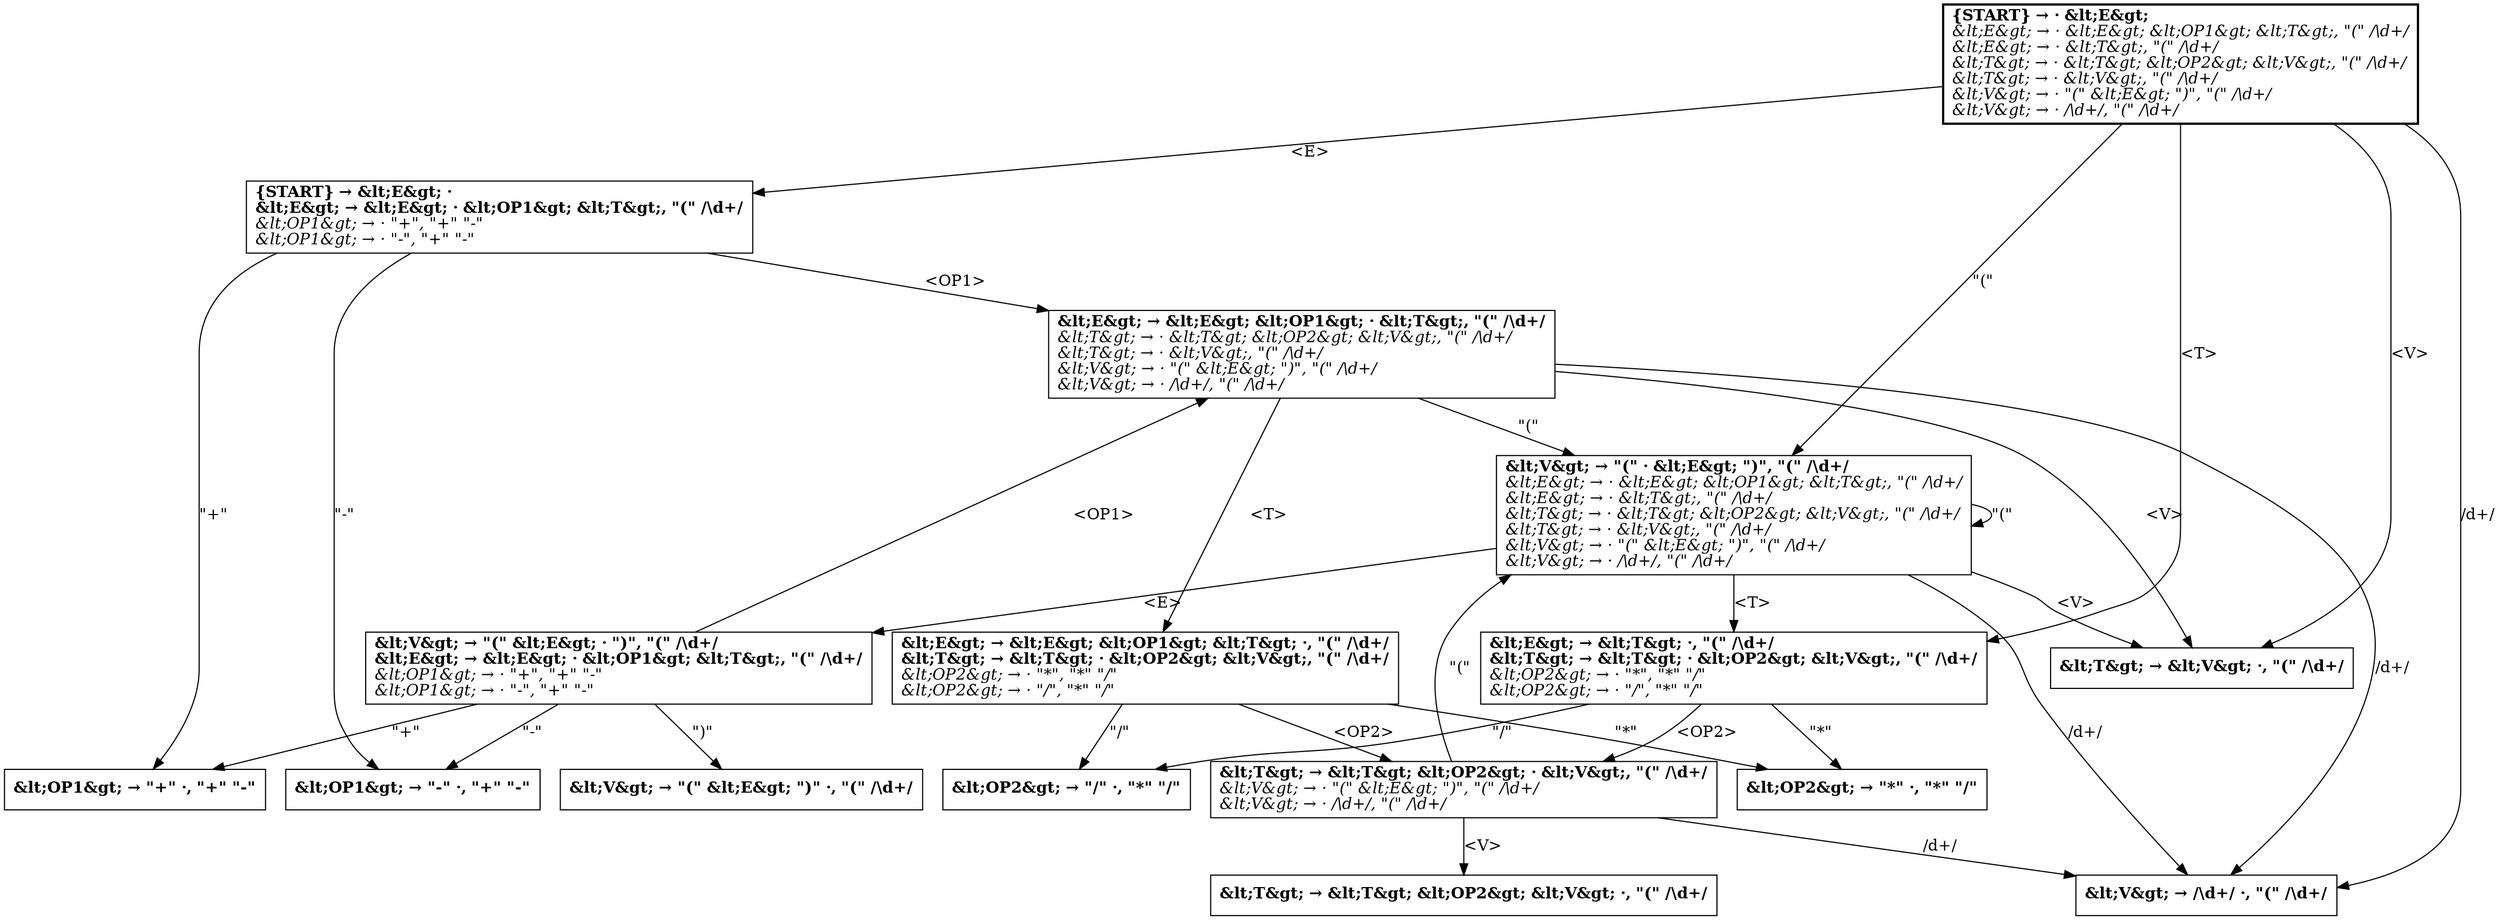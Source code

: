 digraph LALR_Collection {
	node[shape=box];

	1 [penwidth=2
	label=<<b>
	{START} → · &amp;lt;E&amp;gt;<br align="left" />
	</b><i>
	&amp;lt;E&amp;gt; → · &amp;lt;E&amp;gt; &amp;lt;OP1&amp;gt; &amp;lt;T&amp;gt;, "(" /\d+/<br align="left" />
	&amp;lt;E&amp;gt; → · &amp;lt;T&amp;gt;, "(" /\d+/<br align="left" />
	&amp;lt;T&amp;gt; → · &amp;lt;T&amp;gt; &amp;lt;OP2&amp;gt; &amp;lt;V&amp;gt;, "(" /\d+/<br align="left" />
	&amp;lt;T&amp;gt; → · &amp;lt;V&amp;gt;, "(" /\d+/<br align="left" />
	&amp;lt;V&amp;gt; → · "(" &amp;lt;E&amp;gt; ")", "(" /\d+/<br align="left" />
	&amp;lt;V&amp;gt; → · /\d+/, "(" /\d+/<br align="left" />
	</i>>];

	1 -> 2 [label="<E>"];
	1 -> 3 [label="<T>"];
	1 -> 4 [label="<V>"];
	1 -> 5 [label="\"(\""];
	1 -> 6 [label="/\d+/"];

	2 [label=<<b>
	{START} → &amp;lt;E&amp;gt; ·<br align="left" />
	&amp;lt;E&amp;gt; → &amp;lt;E&amp;gt; · &amp;lt;OP1&amp;gt; &amp;lt;T&amp;gt;, "(" /\d+/<br align="left" />
	</b><i>
	&amp;lt;OP1&amp;gt; → · "+", "+" "-"<br align="left" />
	&amp;lt;OP1&amp;gt; → · "-", "+" "-"<br align="left" />
	</i>>];

	2 -> 7 [label="<OP1>"];
	2 -> 8 [label="\"+\""];
	2 -> 9 [label="\"-\""];

	4 [label=<<b>
	&amp;lt;T&amp;gt; → &amp;lt;V&amp;gt; ·, "(" /\d+/<br align="left" />
	</b>>];

	7 [label=<<b>
	&amp;lt;E&amp;gt; → &amp;lt;E&amp;gt; &amp;lt;OP1&amp;gt; · &amp;lt;T&amp;gt;, "(" /\d+/<br align="left" />
	</b><i>
	&amp;lt;T&amp;gt; → · &amp;lt;T&amp;gt; &amp;lt;OP2&amp;gt; &amp;lt;V&amp;gt;, "(" /\d+/<br align="left" />
	&amp;lt;T&amp;gt; → · &amp;lt;V&amp;gt;, "(" /\d+/<br align="left" />
	&amp;lt;V&amp;gt; → · "(" &amp;lt;E&amp;gt; ")", "(" /\d+/<br align="left" />
	&amp;lt;V&amp;gt; → · /\d+/, "(" /\d+/<br align="left" />
	</i>>];

	7 -> 10 [label="<T>"];
	7 -> 4 [label="<V>"];
	7 -> 5 [label="\"(\""];
	7 -> 6 [label="/\d+/"];

	9 [label=<<b>
	&amp;lt;OP1&amp;gt; → "-" ·, "+" "-"<br align="left" />
	</b>>];

	11 [label=<<b>
	&amp;lt;OP2&amp;gt; → "/" ·, "*" "/"<br align="left" />
	</b>>];

	3 [label=<<b>
	&amp;lt;E&amp;gt; → &amp;lt;T&amp;gt; ·, "(" /\d+/<br align="left" />
	&amp;lt;T&amp;gt; → &amp;lt;T&amp;gt; · &amp;lt;OP2&amp;gt; &amp;lt;V&amp;gt;, "(" /\d+/<br align="left" />
	</b><i>
	&amp;lt;OP2&amp;gt; → · "*", "*" "/"<br align="left" />
	&amp;lt;OP2&amp;gt; → · "/", "*" "/"<br align="left" />
	</i>>];

	3 -> 12 [label="<OP2>"];
	3 -> 13 [label="\"*\""];
	3 -> 11 [label="\"/\""];

	12 [label=<<b>
	&amp;lt;T&amp;gt; → &amp;lt;T&amp;gt; &amp;lt;OP2&amp;gt; · &amp;lt;V&amp;gt;, "(" /\d+/<br align="left" />
	</b><i>
	&amp;lt;V&amp;gt; → · "(" &amp;lt;E&amp;gt; ")", "(" /\d+/<br align="left" />
	&amp;lt;V&amp;gt; → · /\d+/, "(" /\d+/<br align="left" />
	</i>>];

	12 -> 14 [label="<V>"];
	12 -> 5 [label="\"(\""];
	12 -> 6 [label="/\d+/"];

	13 [label=<<b>
	&amp;lt;OP2&amp;gt; → "*" ·, "*" "/"<br align="left" />
	</b>>];

	10 [label=<<b>
	&amp;lt;E&amp;gt; → &amp;lt;E&amp;gt; &amp;lt;OP1&amp;gt; &amp;lt;T&amp;gt; ·, "(" /\d+/<br align="left" />
	&amp;lt;T&amp;gt; → &amp;lt;T&amp;gt; · &amp;lt;OP2&amp;gt; &amp;lt;V&amp;gt;, "(" /\d+/<br align="left" />
	</b><i>
	&amp;lt;OP2&amp;gt; → · "*", "*" "/"<br align="left" />
	&amp;lt;OP2&amp;gt; → · "/", "*" "/"<br align="left" />
	</i>>];

	10 -> 12 [label="<OP2>"];
	10 -> 13 [label="\"*\""];
	10 -> 11 [label="\"/\""];

	14 [label=<<b>
	&amp;lt;T&amp;gt; → &amp;lt;T&amp;gt; &amp;lt;OP2&amp;gt; &amp;lt;V&amp;gt; ·, "(" /\d+/<br align="left" />
	</b>>];

	6 [label=<<b>
	&amp;lt;V&amp;gt; → /\d+/ ·, "(" /\d+/<br align="left" />
	</b>>];

	8 [label=<<b>
	&amp;lt;OP1&amp;gt; → "+" ·, "+" "-"<br align="left" />
	</b>>];

	15 [label=<<b>
	&amp;lt;V&amp;gt; → "(" &amp;lt;E&amp;gt; · ")", "(" /\d+/<br align="left" />
	&amp;lt;E&amp;gt; → &amp;lt;E&amp;gt; · &amp;lt;OP1&amp;gt; &amp;lt;T&amp;gt;, "(" /\d+/<br align="left" />
	</b><i>
	&amp;lt;OP1&amp;gt; → · "+", "+" "-"<br align="left" />
	&amp;lt;OP1&amp;gt; → · "-", "+" "-"<br align="left" />
	</i>>];

	15 -> 16 [label="\")\""];
	15 -> 7 [label="<OP1>"];
	15 -> 8 [label="\"+\""];
	15 -> 9 [label="\"-\""];

	5 [label=<<b>
	&amp;lt;V&amp;gt; → "(" · &amp;lt;E&amp;gt; ")", "(" /\d+/<br align="left" />
	</b><i>
	&amp;lt;E&amp;gt; → · &amp;lt;E&amp;gt; &amp;lt;OP1&amp;gt; &amp;lt;T&amp;gt;, "(" /\d+/<br align="left" />
	&amp;lt;E&amp;gt; → · &amp;lt;T&amp;gt;, "(" /\d+/<br align="left" />
	&amp;lt;T&amp;gt; → · &amp;lt;T&amp;gt; &amp;lt;OP2&amp;gt; &amp;lt;V&amp;gt;, "(" /\d+/<br align="left" />
	&amp;lt;T&amp;gt; → · &amp;lt;V&amp;gt;, "(" /\d+/<br align="left" />
	&amp;lt;V&amp;gt; → · "(" &amp;lt;E&amp;gt; ")", "(" /\d+/<br align="left" />
	&amp;lt;V&amp;gt; → · /\d+/, "(" /\d+/<br align="left" />
	</i>>];

	5 -> 15 [label="<E>"];
	5 -> 3 [label="<T>"];
	5 -> 4 [label="<V>"];
	5 -> 5 [label="\"(\""];
	5 -> 6 [label="/\d+/"];

	16 [label=<<b>
	&amp;lt;V&amp;gt; → "(" &amp;lt;E&amp;gt; ")" ·, "(" /\d+/<br align="left" />
	</b>>];
}
